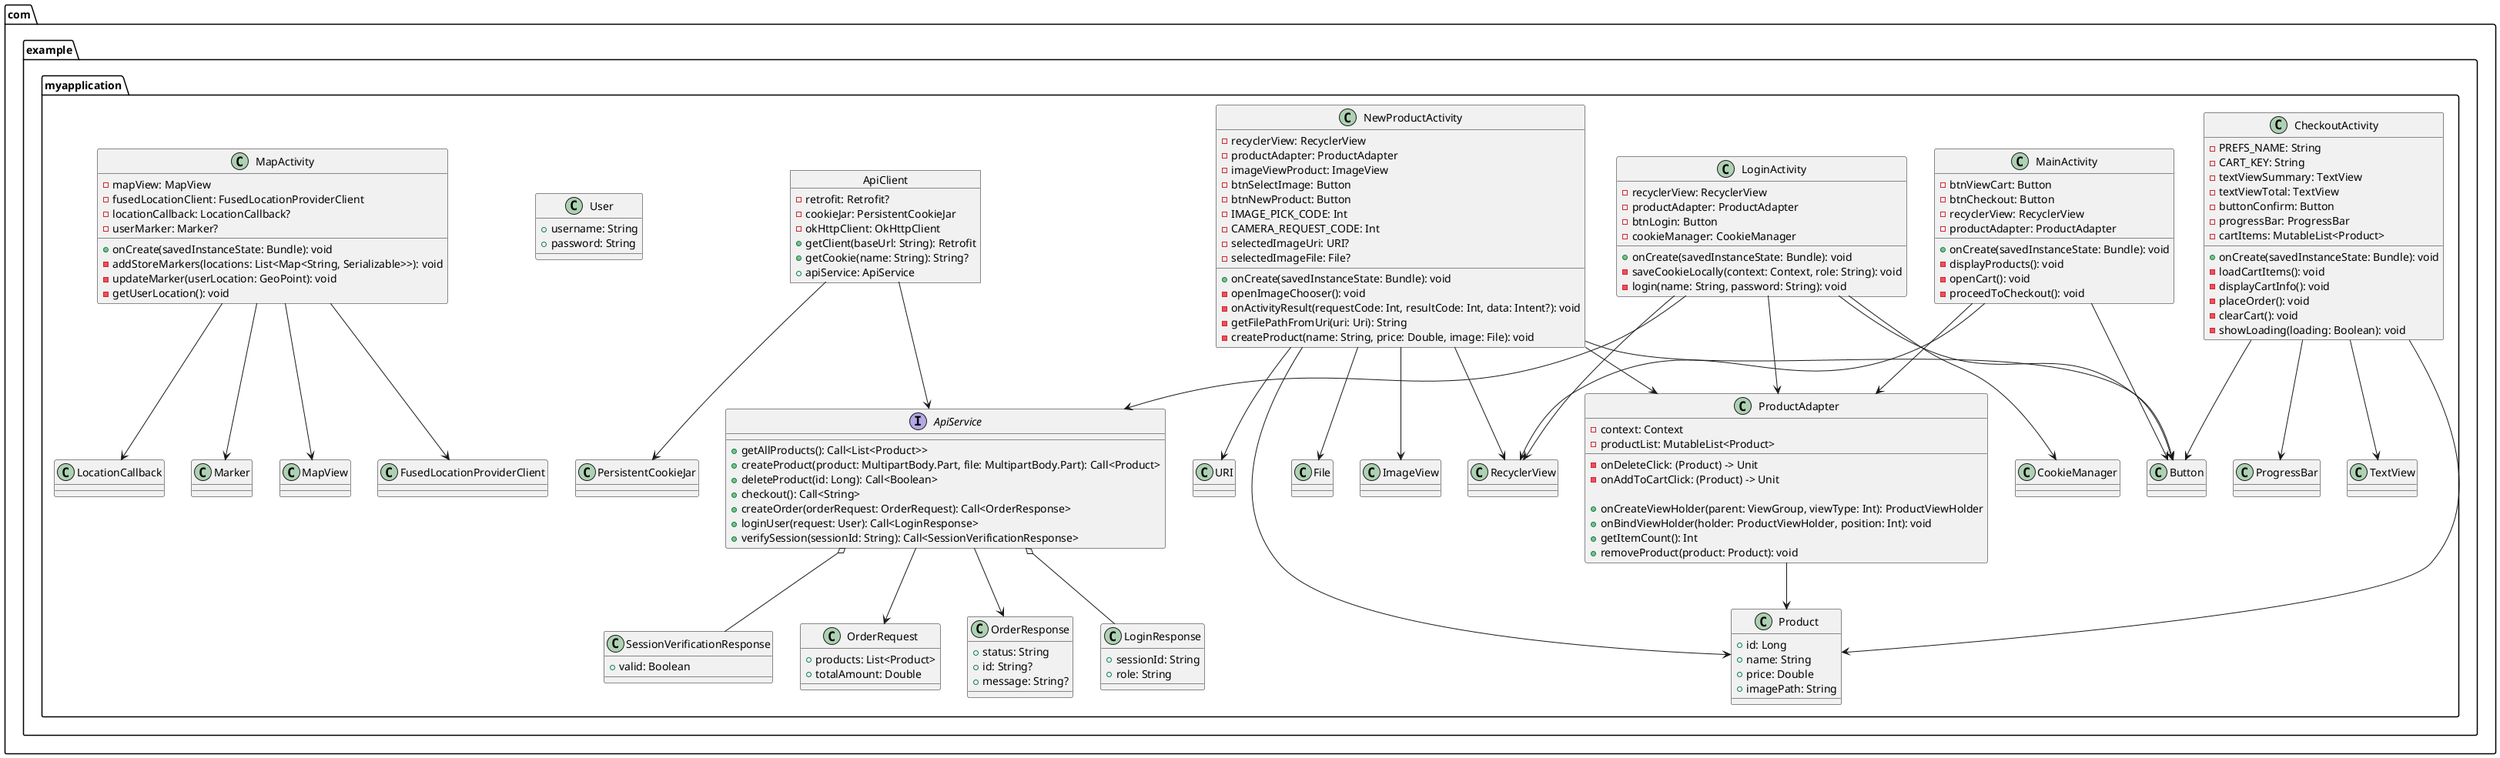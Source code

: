 @startuml
package com.example.myapplication {

    ' ApiService
    interface ApiService {
        + getAllProducts(): Call<List<Product>>
        + createProduct(product: MultipartBody.Part, file: MultipartBody.Part): Call<Product>
        + deleteProduct(id: Long): Call<Boolean>
        + checkout(): Call<String>
        + createOrder(orderRequest: OrderRequest): Call<OrderResponse>
        + loginUser(request: User): Call<LoginResponse>
        + verifySession(sessionId: String): Call<SessionVerificationResponse>
    }

    ' Data classes inside ApiService
    class LoginResponse {
        + sessionId: String
        + role: String
    }

    class SessionVerificationResponse {
        + valid: Boolean
    }

    ' CheckoutActivity
    class CheckoutActivity {
        - PREFS_NAME: String
        - CART_KEY: String
        - textViewSummary: TextView
        - textViewTotal: TextView
        - buttonConfirm: Button
        - progressBar: ProgressBar
        - cartItems: MutableList<Product>

        + onCreate(savedInstanceState: Bundle): void
        - loadCartItems(): void
        - displayCartInfo(): void
        - placeOrder(): void
        - clearCart(): void
        - showLoading(loading: Boolean): void
    }

    ' LoginActivity
    class LoginActivity {
        - recyclerView: RecyclerView
        - productAdapter: ProductAdapter
        - btnLogin: Button
        - cookieManager: CookieManager
        + onCreate(savedInstanceState: Bundle): void
        - saveCookieLocally(context: Context, role: String): void
        - login(name: String, password: String): void
    }

    ' MainActivity (agregada)
    class MainActivity {
        - btnViewCart: Button
        - btnCheckout: Button
        - recyclerView: RecyclerView
        - productAdapter: ProductAdapter
        + onCreate(savedInstanceState: Bundle): void
        - displayProducts(): void
        - openCart(): void
        - proceedToCheckout(): void
    }

' MapActivity (agregada)
    class MapActivity {
        - mapView: MapView
        - fusedLocationClient: FusedLocationProviderClient
        - locationCallback: LocationCallback?
        - userMarker: Marker?
        + onCreate(savedInstanceState: Bundle): void
        - addStoreMarkers(locations: List<Map<String, Serializable>>): void
        - updateMarker(userLocation: GeoPoint): void
        - getUserLocation(): void
    }

 ' NewProductActivity (añadida)
    class NewProductActivity {
        - recyclerView: RecyclerView
        - productAdapter: ProductAdapter
        - imageViewProduct: ImageView
        - btnSelectImage: Button
        - btnNewProduct: Button
        - IMAGE_PICK_CODE: Int
        - CAMERA_REQUEST_CODE: Int
        - selectedImageUri: URI?
        - selectedImageFile: File?

        + onCreate(savedInstanceState: Bundle): void
        - openImageChooser(): void
        - onActivityResult(requestCode: Int, resultCode: Int, data: Intent?): void
        - getFilePathFromUri(uri: Uri): String
        - createProduct(name: String, price: Double, image: File): void
    }

     ' OrderRequest (añadida)
        class OrderRequest {
            + products: List<Product>
            + totalAmount: Double
        }

        ' OrderResponse (añadida)
        class OrderResponse {
            + status: String
            + id: String?
            + message: String?
        }


    ' Product (añadida)
    class Product {
        + id: Long
        + name: String
        + price: Double
        + imagePath: String
    }

    ' ProductAdapter (añadida)
    class ProductAdapter {
        - context: Context
        - productList: MutableList<Product>
        - onDeleteClick: (Product) -> Unit
        - onAddToCartClick: (Product) -> Unit

        + onCreateViewHolder(parent: ViewGroup, viewType: Int): ProductViewHolder
        + onBindViewHolder(holder: ProductViewHolder, position: Int): void
        + getItemCount(): Int
        + removeProduct(product: Product): void
    }

 ' User (añadida)
    class User {
        + username: String
        + password: String
    }

    ' ApiClient (añadido)
    object ApiClient {
        - retrofit: Retrofit?
        - cookieJar: PersistentCookieJar
        - okHttpClient: OkHttpClient
        + getClient(baseUrl: String): Retrofit
        + getCookie(name: String): String?
        + apiService: ApiService
    }

    ' Relationships
    ApiService o-- LoginResponse
    ApiService o-- SessionVerificationResponse
    ApiService --> OrderRequest
    ApiService --> OrderResponse
    CheckoutActivity --> Product
    CheckoutActivity --> TextView
    CheckoutActivity --> Button
    CheckoutActivity --> ProgressBar
    LoginActivity --> RecyclerView
    LoginActivity --> ProductAdapter
    LoginActivity --> Button
    LoginActivity --> CookieManager
    LoginActivity --> ApiService
    MainActivity --> Button
    MainActivity --> RecyclerView
    MainActivity --> ProductAdapter
    MapActivity --> MapView
    MapActivity --> FusedLocationProviderClient
    MapActivity --> LocationCallback
    MapActivity --> Marker
    NewProductActivity --> RecyclerView
    NewProductActivity --> ProductAdapter
    NewProductActivity --> ImageView
    NewProductActivity --> Button
    NewProductActivity --> URI
    NewProductActivity --> File
    NewProductActivity --> Product
    ProductAdapter --> Product
    ApiClient --> ApiService
    ApiClient --> PersistentCookieJar
}
@enduml
